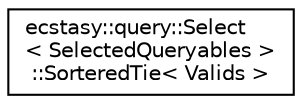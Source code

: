 digraph "Graphical Class Hierarchy"
{
 // LATEX_PDF_SIZE
  edge [fontname="Helvetica",fontsize="10",labelfontname="Helvetica",labelfontsize="10"];
  node [fontname="Helvetica",fontsize="10",shape=record];
  rankdir="LR";
  Node0 [label="ecstasy::query::Select\l\< SelectedQueryables \>\l::SorteredTie\< Valids \>",height=0.2,width=0.4,color="black", fillcolor="white", style="filled",URL="$structecstasy_1_1query_1_1_select_1_1_sortered_tie.html",tooltip=" "];
}
